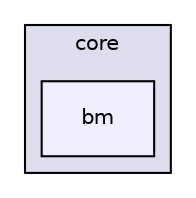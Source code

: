 digraph G {
  compound=true
  node [ fontsize="10", fontname="Helvetica"];
  edge [ labelfontsize="10", labelfontname="Helvetica"];
  subgraph clusterdir_18e718a92f1e56f596f9b4a710826a5a {
    graph [ bgcolor="#ddddee", pencolor="black", label="core" fontname="Helvetica", fontsize="10", URL="dir_18e718a92f1e56f596f9b4a710826a5a.html"]
  dir_38fb794742eba5ec1e2eb3222aff0027 [shape=box, label="bm", style="filled", fillcolor="#eeeeff", pencolor="black", URL="dir_38fb794742eba5ec1e2eb3222aff0027.html"];
  }
}
